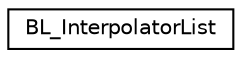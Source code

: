 digraph G
{
  edge [fontname="Helvetica",fontsize="10",labelfontname="Helvetica",labelfontsize="10"];
  node [fontname="Helvetica",fontsize="10",shape=record];
  rankdir=LR;
  Node1 [label="BL_InterpolatorList",height=0.2,width=0.4,color="black", fillcolor="white", style="filled",URL="$d3/da2/classBL__InterpolatorList.html"];
}
